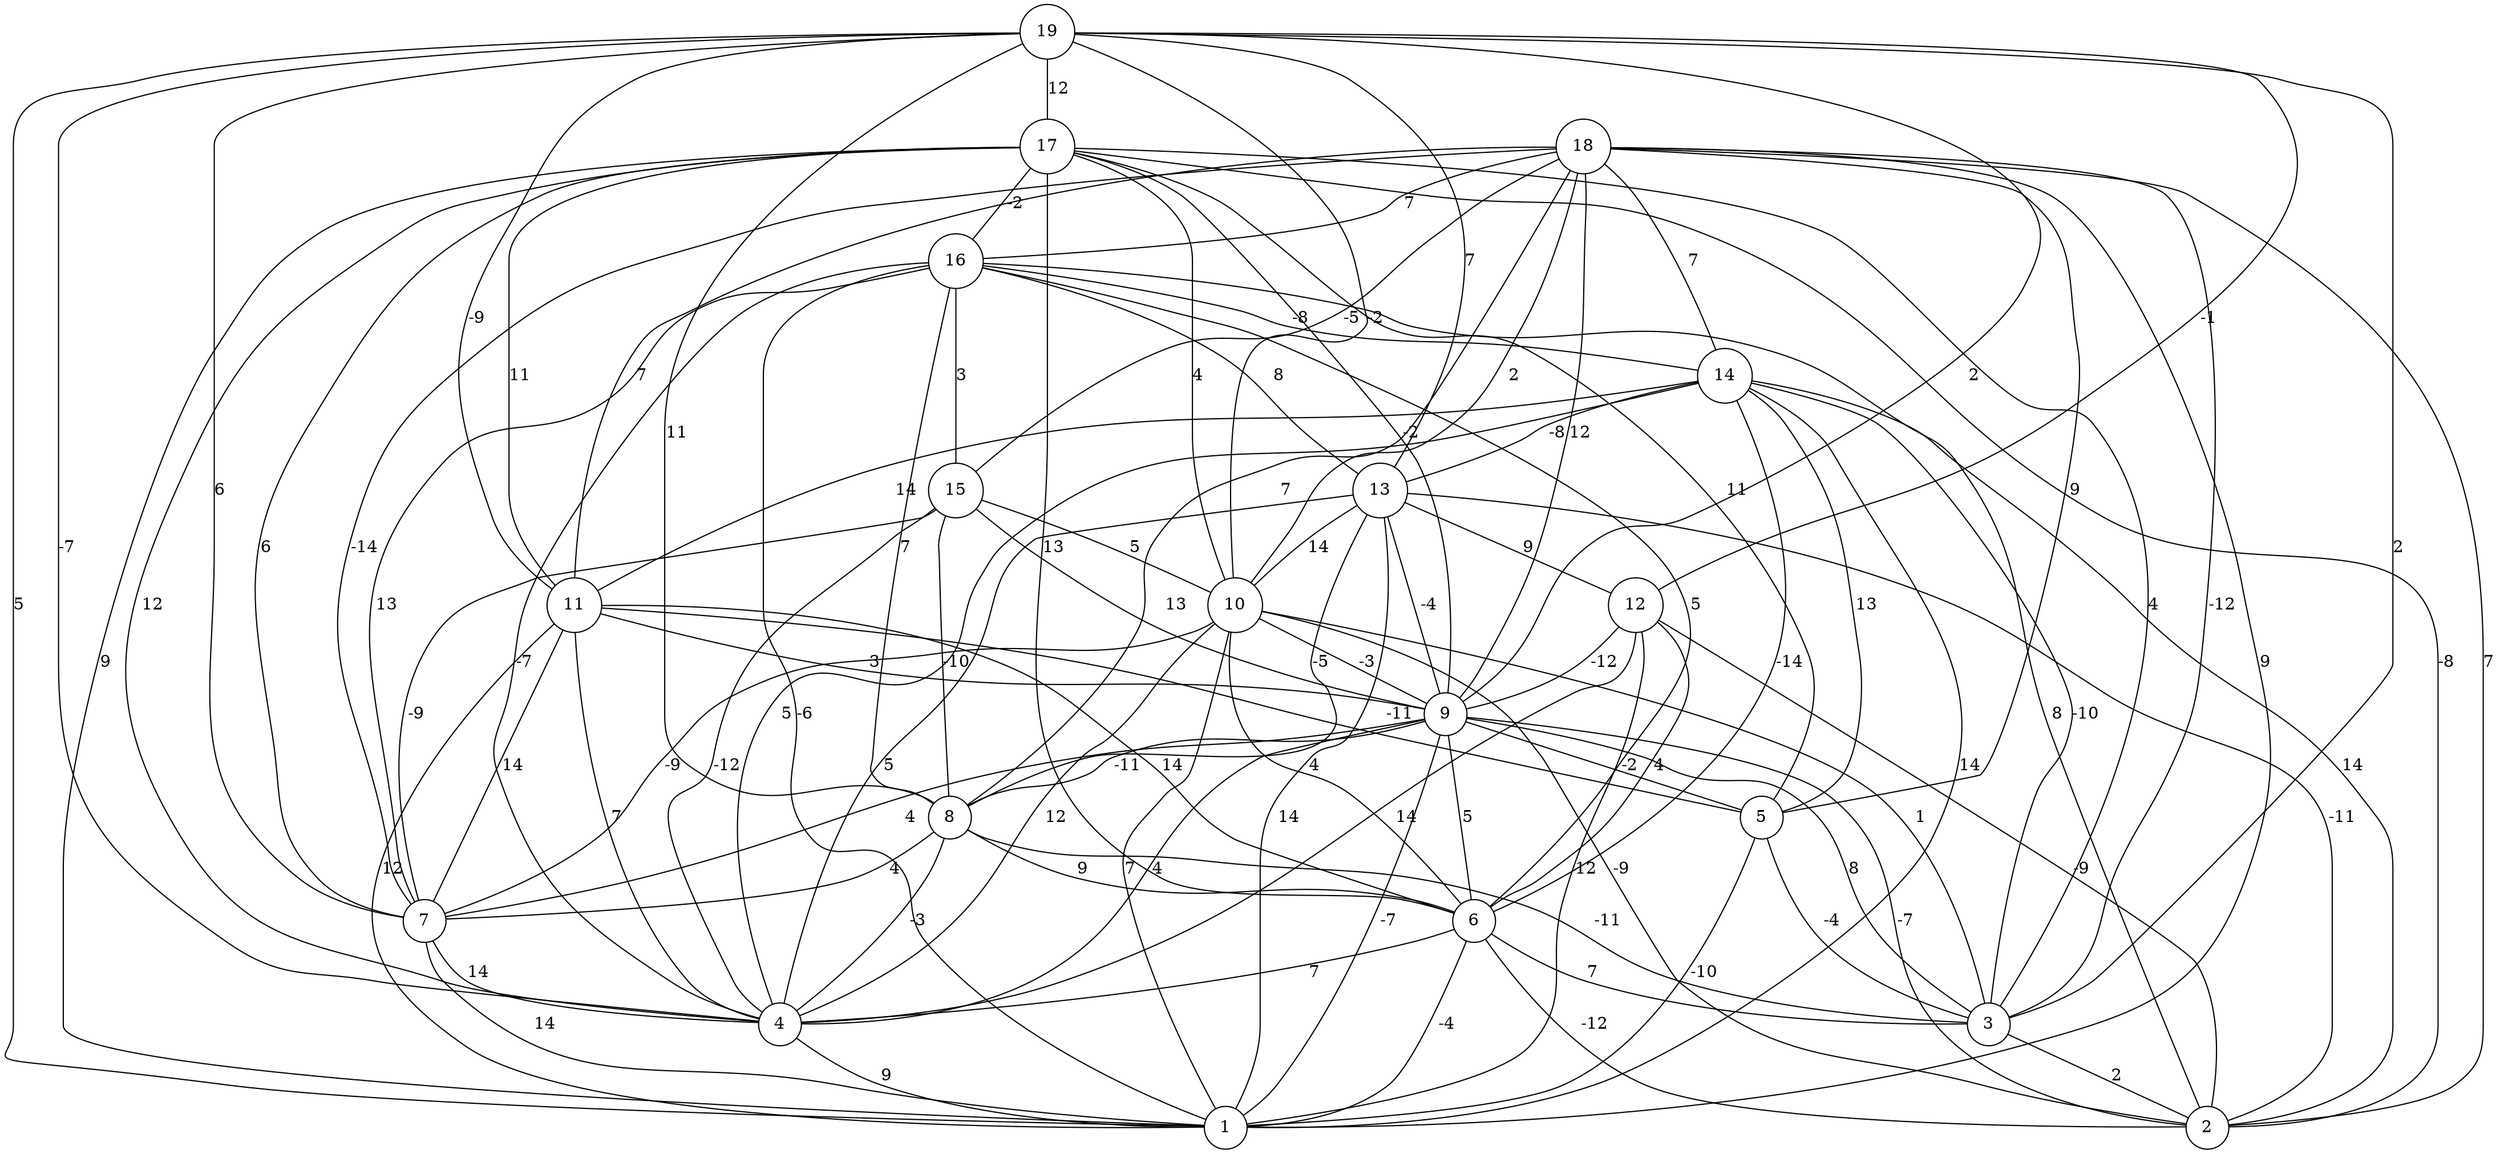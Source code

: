 graph { 
	 fontname="Helvetica,Arial,sans-serif" 
	 node [shape = circle]; 
	 19 -- 1 [label = "5"];
	 19 -- 3 [label = "2"];
	 19 -- 4 [label = "-7"];
	 19 -- 7 [label = "6"];
	 19 -- 8 [label = "11"];
	 19 -- 9 [label = "2"];
	 19 -- 10 [label = "-2"];
	 19 -- 11 [label = "-9"];
	 19 -- 12 [label = "-1"];
	 19 -- 13 [label = "7"];
	 19 -- 17 [label = "12"];
	 18 -- 1 [label = "9"];
	 18 -- 2 [label = "7"];
	 18 -- 3 [label = "-12"];
	 18 -- 5 [label = "9"];
	 18 -- 7 [label = "-14"];
	 18 -- 8 [label = "7"];
	 18 -- 9 [label = "12"];
	 18 -- 10 [label = "2"];
	 18 -- 11 [label = "7"];
	 18 -- 14 [label = "7"];
	 18 -- 15 [label = "-5"];
	 18 -- 16 [label = "7"];
	 17 -- 1 [label = "9"];
	 17 -- 2 [label = "-8"];
	 17 -- 3 [label = "4"];
	 17 -- 4 [label = "12"];
	 17 -- 5 [label = "11"];
	 17 -- 6 [label = "13"];
	 17 -- 7 [label = "6"];
	 17 -- 9 [label = "-2"];
	 17 -- 10 [label = "4"];
	 17 -- 11 [label = "11"];
	 17 -- 16 [label = "-2"];
	 16 -- 1 [label = "-6"];
	 16 -- 2 [label = "8"];
	 16 -- 4 [label = "-7"];
	 16 -- 6 [label = "5"];
	 16 -- 7 [label = "13"];
	 16 -- 8 [label = "7"];
	 16 -- 13 [label = "8"];
	 16 -- 14 [label = "-8"];
	 16 -- 15 [label = "3"];
	 15 -- 4 [label = "-12"];
	 15 -- 7 [label = "-9"];
	 15 -- 8 [label = "-10"];
	 15 -- 9 [label = "13"];
	 15 -- 10 [label = "5"];
	 14 -- 1 [label = "14"];
	 14 -- 2 [label = "14"];
	 14 -- 3 [label = "-10"];
	 14 -- 4 [label = "5"];
	 14 -- 5 [label = "13"];
	 14 -- 6 [label = "-14"];
	 14 -- 11 [label = "14"];
	 14 -- 13 [label = "-8"];
	 13 -- 1 [label = "14"];
	 13 -- 2 [label = "-11"];
	 13 -- 4 [label = "5"];
	 13 -- 8 [label = "-5"];
	 13 -- 9 [label = "-4"];
	 13 -- 10 [label = "14"];
	 13 -- 12 [label = "9"];
	 12 -- 1 [label = "12"];
	 12 -- 2 [label = "-9"];
	 12 -- 4 [label = "14"];
	 12 -- 6 [label = "4"];
	 12 -- 9 [label = "-12"];
	 11 -- 1 [label = "12"];
	 11 -- 4 [label = "7"];
	 11 -- 5 [label = "-11"];
	 11 -- 6 [label = "14"];
	 11 -- 7 [label = "14"];
	 11 -- 9 [label = "3"];
	 10 -- 1 [label = "7"];
	 10 -- 2 [label = "-9"];
	 10 -- 3 [label = "1"];
	 10 -- 4 [label = "12"];
	 10 -- 6 [label = "4"];
	 10 -- 7 [label = "-9"];
	 10 -- 9 [label = "-3"];
	 9 -- 1 [label = "-7"];
	 9 -- 2 [label = "-7"];
	 9 -- 3 [label = "8"];
	 9 -- 4 [label = "4"];
	 9 -- 5 [label = "-2"];
	 9 -- 6 [label = "5"];
	 9 -- 7 [label = "4"];
	 9 -- 8 [label = "-11"];
	 8 -- 3 [label = "-11"];
	 8 -- 4 [label = "-3"];
	 8 -- 6 [label = "9"];
	 8 -- 7 [label = "4"];
	 7 -- 1 [label = "14"];
	 7 -- 4 [label = "14"];
	 6 -- 1 [label = "-4"];
	 6 -- 2 [label = "-12"];
	 6 -- 3 [label = "7"];
	 6 -- 4 [label = "7"];
	 5 -- 1 [label = "-10"];
	 5 -- 3 [label = "-4"];
	 4 -- 1 [label = "9"];
	 3 -- 2 [label = "2"];
	 1;
	 2;
	 3;
	 4;
	 5;
	 6;
	 7;
	 8;
	 9;
	 10;
	 11;
	 12;
	 13;
	 14;
	 15;
	 16;
	 17;
	 18;
	 19;
}
